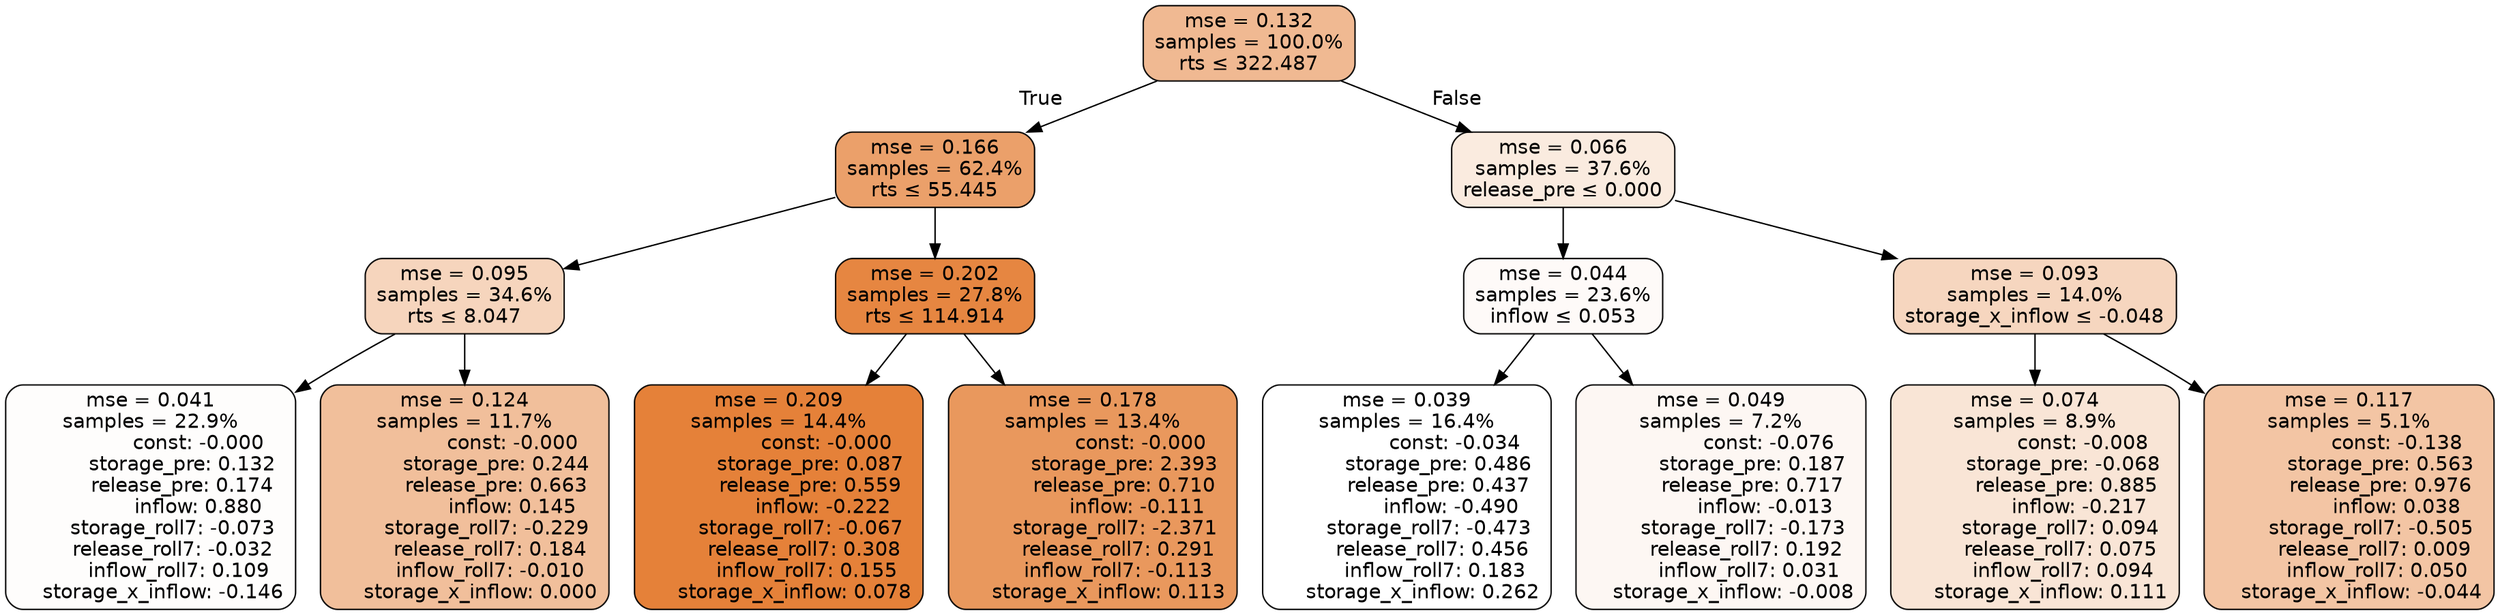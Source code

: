 digraph tree {
bgcolor="transparent"
node [shape=rectangle, style="filled, rounded", color="black", fontname=helvetica] ;
edge [fontname=helvetica] ;
	"0" [label="mse = 0.132
samples = 100.0%
rts &le; 322.487", fillcolor="#f0b992"]
	"1" [label="mse = 0.166
samples = 62.4%
rts &le; 55.445", fillcolor="#eba06a"]
	"2" [label="mse = 0.095
samples = 34.6%
rts &le; 8.047", fillcolor="#f6d5bd"]
	"3" [label="mse = 0.041
samples = 22.9%
               const: -0.000
          storage_pre: 0.132
          release_pre: 0.174
               inflow: 0.880
       storage_roll7: -0.073
       release_roll7: -0.032
         inflow_roll7: 0.109
    storage_x_inflow: -0.146", fillcolor="#fefdfc"]
	"4" [label="mse = 0.124
samples = 11.7%
               const: -0.000
          storage_pre: 0.244
          release_pre: 0.663
               inflow: 0.145
       storage_roll7: -0.229
        release_roll7: 0.184
        inflow_roll7: -0.010
     storage_x_inflow: 0.000", fillcolor="#f1bf9b"]
	"5" [label="mse = 0.202
samples = 27.8%
rts &le; 114.914", fillcolor="#e68641"]
	"6" [label="mse = 0.209
samples = 14.4%
               const: -0.000
          storage_pre: 0.087
          release_pre: 0.559
              inflow: -0.222
       storage_roll7: -0.067
        release_roll7: 0.308
         inflow_roll7: 0.155
     storage_x_inflow: 0.078", fillcolor="#e58139"]
	"7" [label="mse = 0.178
samples = 13.4%
               const: -0.000
          storage_pre: 2.393
          release_pre: 0.710
              inflow: -0.111
       storage_roll7: -2.371
        release_roll7: 0.291
        inflow_roll7: -0.113
     storage_x_inflow: 0.113", fillcolor="#e9985d"]
	"8" [label="mse = 0.066
samples = 37.6%
release_pre &le; 0.000", fillcolor="#faebdf"]
	"9" [label="mse = 0.044
samples = 23.6%
inflow &le; 0.053", fillcolor="#fefaf8"]
	"10" [label="mse = 0.039
samples = 16.4%
               const: -0.034
          storage_pre: 0.486
          release_pre: 0.437
              inflow: -0.490
       storage_roll7: -0.473
        release_roll7: 0.456
         inflow_roll7: 0.183
     storage_x_inflow: 0.262", fillcolor="#ffffff"]
	"11" [label="mse = 0.049
samples = 7.2%
               const: -0.076
          storage_pre: 0.187
          release_pre: 0.717
              inflow: -0.013
       storage_roll7: -0.173
        release_roll7: 0.192
         inflow_roll7: 0.031
    storage_x_inflow: -0.008", fillcolor="#fdf7f3"]
	"12" [label="mse = 0.093
samples = 14.0%
storage_x_inflow &le; -0.048", fillcolor="#f6d6bf"]
	"13" [label="mse = 0.074
samples = 8.9%
               const: -0.008
         storage_pre: -0.068
          release_pre: 0.885
              inflow: -0.217
        storage_roll7: 0.094
        release_roll7: 0.075
         inflow_roll7: 0.094
     storage_x_inflow: 0.111", fillcolor="#f9e5d6"]
	"14" [label="mse = 0.117
samples = 5.1%
               const: -0.138
          storage_pre: 0.563
          release_pre: 0.976
               inflow: 0.038
       storage_roll7: -0.505
        release_roll7: 0.009
         inflow_roll7: 0.050
    storage_x_inflow: -0.044", fillcolor="#f3c5a4"]

	"0" -> "1" [labeldistance=2.5, labelangle=45, headlabel="True"]
	"1" -> "2"
	"2" -> "3"
	"2" -> "4"
	"1" -> "5"
	"5" -> "6"
	"5" -> "7"
	"0" -> "8" [labeldistance=2.5, labelangle=-45, headlabel="False"]
	"8" -> "9"
	"9" -> "10"
	"9" -> "11"
	"8" -> "12"
	"12" -> "13"
	"12" -> "14"
}